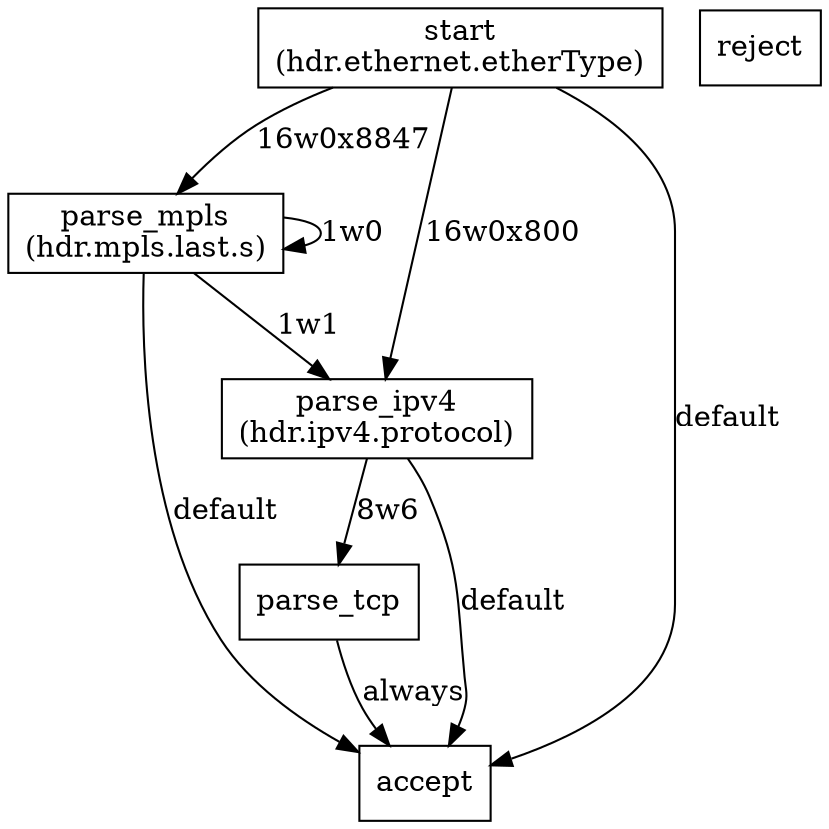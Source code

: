 digraph MyParser{
start [shape=rectangle,label="start
(hdr.ethernet.etherType)"]
parse_mpls [shape=rectangle,label="parse_mpls
(hdr.mpls.last.s)"]
parse_ipv4 [shape=rectangle,label="parse_ipv4
(hdr.ipv4.protocol)"]
parse_tcp [shape=rectangle,label="parse_tcp"]
accept [shape=rectangle,label="accept"]
reject [shape=rectangle,label="reject"]
start -> parse_mpls [label="16w0x8847"]
start -> parse_ipv4 [label="16w0x800"]
start -> accept [label="default"]
parse_mpls -> parse_mpls [label="1w0"]
parse_mpls -> parse_ipv4 [label="1w1"]
parse_mpls -> accept [label="default"]
parse_ipv4 -> parse_tcp [label="8w6"]
parse_ipv4 -> accept [label="default"]
parse_tcp -> accept [label="always"]
}
